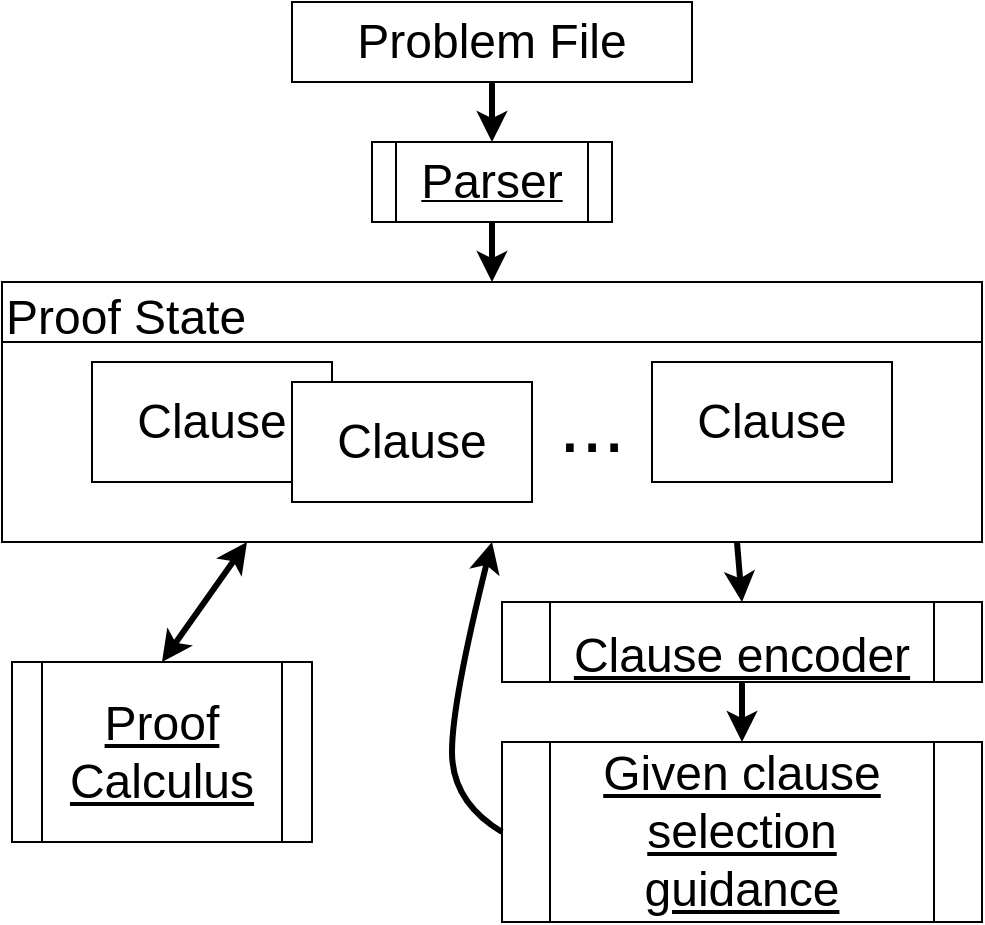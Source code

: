 <mxfile version="17.4.3"><diagram id="6_5zj7gRUQwplS49rG8j" name="Page-1"><mxGraphModel dx="942" dy="608" grid="1" gridSize="10" guides="1" tooltips="1" connect="1" arrows="1" fold="1" page="1" pageScale="1" pageWidth="850" pageHeight="1100" math="0" shadow="0"><root><mxCell id="0"/><mxCell id="1" parent="0"/><mxCell id="jb2Uav_hbl33Cd4NGp73-1" value="&lt;font style=&quot;font-size: 24px&quot;&gt;Problem File&lt;/font&gt;" style="rounded=0;whiteSpace=wrap;html=1;" vertex="1" parent="1"><mxGeometry x="280" y="40" width="200" height="40" as="geometry"/></mxCell><mxCell id="jb2Uav_hbl33Cd4NGp73-2" value="&lt;u&gt;&lt;font style=&quot;font-size: 24px&quot;&gt;Parser&lt;/font&gt;&lt;/u&gt;" style="shape=process;whiteSpace=wrap;html=1;backgroundOutline=1;" vertex="1" parent="1"><mxGeometry x="320" y="110" width="120" height="40" as="geometry"/></mxCell><mxCell id="jb2Uav_hbl33Cd4NGp73-3" value="&lt;div style=&quot;font-size: 24px&quot;&gt;&lt;u&gt;&lt;font style=&quot;font-size: 24px&quot;&gt;Proof&lt;/font&gt;&lt;/u&gt;&lt;/div&gt;&lt;div style=&quot;font-size: 24px&quot;&gt;&lt;u&gt;&lt;font style=&quot;font-size: 24px&quot;&gt;Calculus&lt;br&gt;&lt;/font&gt;&lt;/u&gt;&lt;/div&gt;" style="shape=process;whiteSpace=wrap;html=1;backgroundOutline=1;" vertex="1" parent="1"><mxGeometry x="140" y="370" width="150" height="90" as="geometry"/></mxCell><mxCell id="jb2Uav_hbl33Cd4NGp73-13" value="&lt;div style=&quot;font-size: 24px&quot;&gt;&lt;font style=&quot;font-size: 24px&quot;&gt;&lt;u&gt;Given clause selection guidance&lt;/u&gt;&lt;br&gt;&lt;/font&gt;&lt;/div&gt;" style="shape=process;whiteSpace=wrap;html=1;backgroundOutline=1;" vertex="1" parent="1"><mxGeometry x="385" y="410" width="240" height="90" as="geometry"/></mxCell><mxCell id="jb2Uav_hbl33Cd4NGp73-14" value="&lt;font style=&quot;font-size: 24px&quot;&gt;&lt;u&gt;Clause encoder&lt;/u&gt;&lt;br&gt;&lt;/font&gt;" style="shape=process;whiteSpace=wrap;html=1;backgroundOutline=1;fontSize=40;" vertex="1" parent="1"><mxGeometry x="385" y="340" width="240" height="40" as="geometry"/></mxCell><mxCell id="jb2Uav_hbl33Cd4NGp73-15" value="" style="endArrow=classic;html=1;rounded=0;fontSize=24;strokeWidth=3;" edge="1" parent="1" source="jb2Uav_hbl33Cd4NGp73-1" target="jb2Uav_hbl33Cd4NGp73-2"><mxGeometry width="50" height="50" relative="1" as="geometry"><mxPoint x="400" y="350" as="sourcePoint"/><mxPoint x="450" y="300" as="targetPoint"/></mxGeometry></mxCell><mxCell id="jb2Uav_hbl33Cd4NGp73-17" value="" style="endArrow=classic;html=1;rounded=0;fontSize=24;strokeWidth=3;exitX=0.5;exitY=1;exitDx=0;exitDy=0;entryX=0.5;entryY=0;entryDx=0;entryDy=0;" edge="1" parent="1" source="jb2Uav_hbl33Cd4NGp73-2" target="jb2Uav_hbl33Cd4NGp73-21"><mxGeometry width="50" height="50" relative="1" as="geometry"><mxPoint x="400" y="100" as="sourcePoint"/><mxPoint x="400" y="140" as="targetPoint"/></mxGeometry></mxCell><mxCell id="jb2Uav_hbl33Cd4NGp73-18" value="" style="endArrow=classic;html=1;rounded=0;fontSize=24;strokeWidth=3;exitX=0.75;exitY=1;exitDx=0;exitDy=0;entryX=0.5;entryY=0;entryDx=0;entryDy=0;" edge="1" parent="1" source="jb2Uav_hbl33Cd4NGp73-21" target="jb2Uav_hbl33Cd4NGp73-14"><mxGeometry width="50" height="50" relative="1" as="geometry"><mxPoint x="529.5" y="260" as="sourcePoint"/><mxPoint x="529.5" y="300" as="targetPoint"/></mxGeometry></mxCell><mxCell id="jb2Uav_hbl33Cd4NGp73-20" value="" style="endArrow=classic;html=1;rounded=0;fontSize=24;strokeWidth=3;exitX=0.5;exitY=1;exitDx=0;exitDy=0;entryX=0.5;entryY=0;entryDx=0;entryDy=0;" edge="1" parent="1" source="jb2Uav_hbl33Cd4NGp73-14" target="jb2Uav_hbl33Cd4NGp73-13"><mxGeometry width="50" height="50" relative="1" as="geometry"><mxPoint x="520" y="330" as="sourcePoint"/><mxPoint x="520" y="370" as="targetPoint"/></mxGeometry></mxCell><mxCell id="jb2Uav_hbl33Cd4NGp73-21" value="Proof State" style="swimlane;fontSize=24;align=left;fontStyle=0;startSize=30;" vertex="1" parent="1"><mxGeometry x="135" y="180" width="490" height="130" as="geometry"/></mxCell><mxCell id="jb2Uav_hbl33Cd4NGp73-5" value="&lt;font style=&quot;font-size: 24px&quot;&gt;Clause&lt;/font&gt;" style="rounded=0;whiteSpace=wrap;html=1;" vertex="1" parent="jb2Uav_hbl33Cd4NGp73-21"><mxGeometry x="45" y="40" width="120" height="60" as="geometry"/></mxCell><mxCell id="jb2Uav_hbl33Cd4NGp73-6" value="&lt;font style=&quot;font-size: 24px&quot;&gt;Clause&lt;/font&gt;" style="rounded=0;whiteSpace=wrap;html=1;" vertex="1" parent="jb2Uav_hbl33Cd4NGp73-21"><mxGeometry x="145" y="50" width="120" height="60" as="geometry"/></mxCell><mxCell id="jb2Uav_hbl33Cd4NGp73-12" value="&lt;font style=&quot;font-size: 40px&quot;&gt;...&lt;/font&gt;" style="text;html=1;strokeColor=none;fillColor=none;align=center;verticalAlign=middle;whiteSpace=wrap;rounded=0;fontSize=24;" vertex="1" parent="jb2Uav_hbl33Cd4NGp73-21"><mxGeometry x="265" y="55" width="60" height="30" as="geometry"/></mxCell><mxCell id="jb2Uav_hbl33Cd4NGp73-11" value="&lt;font style=&quot;font-size: 24px&quot;&gt;Clause&lt;/font&gt;" style="rounded=0;whiteSpace=wrap;html=1;" vertex="1" parent="jb2Uav_hbl33Cd4NGp73-21"><mxGeometry x="325" y="40" width="120" height="60" as="geometry"/></mxCell><mxCell id="jb2Uav_hbl33Cd4NGp73-24" value="" style="endArrow=classic;startArrow=classic;html=1;rounded=0;fontSize=24;strokeWidth=3;entryX=0.25;entryY=1;entryDx=0;entryDy=0;exitX=0.5;exitY=0;exitDx=0;exitDy=0;" edge="1" parent="1" source="jb2Uav_hbl33Cd4NGp73-3" target="jb2Uav_hbl33Cd4NGp73-21"><mxGeometry width="50" height="50" relative="1" as="geometry"><mxPoint x="340" y="380" as="sourcePoint"/><mxPoint x="230" y="340" as="targetPoint"/></mxGeometry></mxCell><mxCell id="jb2Uav_hbl33Cd4NGp73-26" value="" style="curved=1;endArrow=classic;html=1;rounded=0;fontSize=24;strokeWidth=3;entryX=0.5;entryY=1;entryDx=0;entryDy=0;exitX=0;exitY=0.5;exitDx=0;exitDy=0;" edge="1" parent="1" source="jb2Uav_hbl33Cd4NGp73-13" target="jb2Uav_hbl33Cd4NGp73-21"><mxGeometry width="50" height="50" relative="1" as="geometry"><mxPoint x="310" y="440" as="sourcePoint"/><mxPoint x="360" y="390" as="targetPoint"/><Array as="points"><mxPoint x="360" y="440"/><mxPoint x="360" y="390"/></Array></mxGeometry></mxCell></root></mxGraphModel></diagram></mxfile>